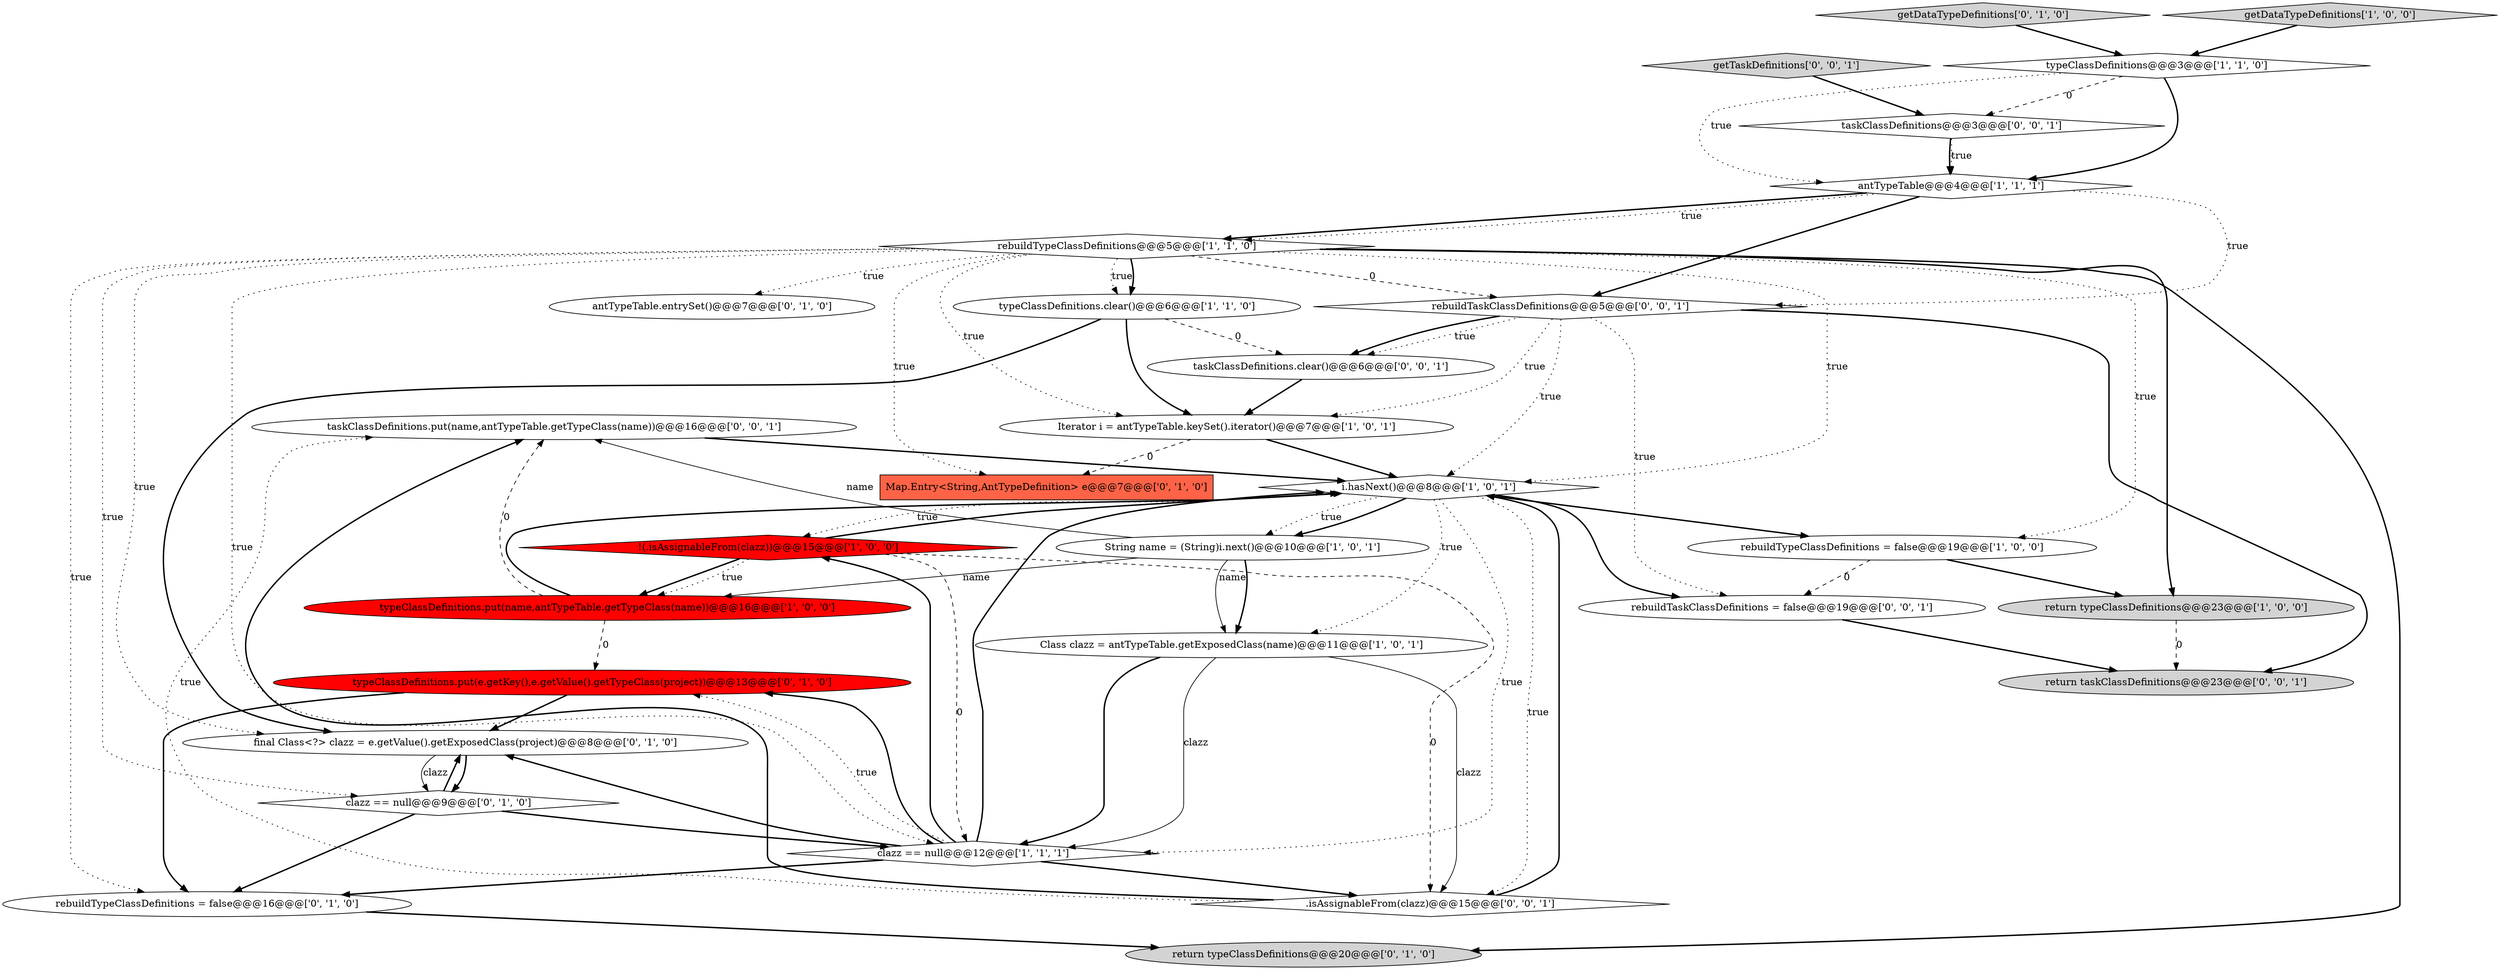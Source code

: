 digraph {
22 [style = filled, label = "taskClassDefinitions.put(name,antTypeTable.getTypeClass(name))@@@16@@@['0', '0', '1']", fillcolor = white, shape = ellipse image = "AAA0AAABBB3BBB"];
11 [style = filled, label = "return typeClassDefinitions@@@23@@@['1', '0', '0']", fillcolor = lightgray, shape = ellipse image = "AAA0AAABBB1BBB"];
23 [style = filled, label = "taskClassDefinitions@@@3@@@['0', '0', '1']", fillcolor = white, shape = diamond image = "AAA0AAABBB3BBB"];
25 [style = filled, label = "taskClassDefinitions.clear()@@@6@@@['0', '0', '1']", fillcolor = white, shape = ellipse image = "AAA0AAABBB3BBB"];
18 [style = filled, label = "final Class<?> clazz = e.getValue().getExposedClass(project)@@@8@@@['0', '1', '0']", fillcolor = white, shape = ellipse image = "AAA0AAABBB2BBB"];
14 [style = filled, label = "getDataTypeDefinitions['0', '1', '0']", fillcolor = lightgray, shape = diamond image = "AAA0AAABBB2BBB"];
7 [style = filled, label = "typeClassDefinitions.clear()@@@6@@@['1', '1', '0']", fillcolor = white, shape = ellipse image = "AAA0AAABBB1BBB"];
26 [style = filled, label = "rebuildTaskClassDefinitions = false@@@19@@@['0', '0', '1']", fillcolor = white, shape = ellipse image = "AAA0AAABBB3BBB"];
15 [style = filled, label = "antTypeTable.entrySet()@@@7@@@['0', '1', '0']", fillcolor = white, shape = ellipse image = "AAA0AAABBB2BBB"];
16 [style = filled, label = "typeClassDefinitions.put(e.getKey(),e.getValue().getTypeClass(project))@@@13@@@['0', '1', '0']", fillcolor = red, shape = ellipse image = "AAA1AAABBB2BBB"];
1 [style = filled, label = "!(.isAssignableFrom(clazz))@@@15@@@['1', '0', '0']", fillcolor = red, shape = diamond image = "AAA1AAABBB1BBB"];
17 [style = filled, label = "rebuildTypeClassDefinitions = false@@@16@@@['0', '1', '0']", fillcolor = white, shape = ellipse image = "AAA0AAABBB2BBB"];
0 [style = filled, label = "typeClassDefinitions@@@3@@@['1', '1', '0']", fillcolor = white, shape = diamond image = "AAA0AAABBB1BBB"];
29 [style = filled, label = ".isAssignableFrom(clazz)@@@15@@@['0', '0', '1']", fillcolor = white, shape = diamond image = "AAA0AAABBB3BBB"];
9 [style = filled, label = "antTypeTable@@@4@@@['1', '1', '1']", fillcolor = white, shape = diamond image = "AAA0AAABBB1BBB"];
24 [style = filled, label = "rebuildTaskClassDefinitions@@@5@@@['0', '0', '1']", fillcolor = white, shape = diamond image = "AAA0AAABBB3BBB"];
4 [style = filled, label = "String name = (String)i.next()@@@10@@@['1', '0', '1']", fillcolor = white, shape = ellipse image = "AAA0AAABBB1BBB"];
2 [style = filled, label = "rebuildTypeClassDefinitions@@@5@@@['1', '1', '0']", fillcolor = white, shape = diamond image = "AAA0AAABBB1BBB"];
12 [style = filled, label = "Class clazz = antTypeTable.getExposedClass(name)@@@11@@@['1', '0', '1']", fillcolor = white, shape = ellipse image = "AAA0AAABBB1BBB"];
28 [style = filled, label = "return taskClassDefinitions@@@23@@@['0', '0', '1']", fillcolor = lightgray, shape = ellipse image = "AAA0AAABBB3BBB"];
3 [style = filled, label = "typeClassDefinitions.put(name,antTypeTable.getTypeClass(name))@@@16@@@['1', '0', '0']", fillcolor = red, shape = ellipse image = "AAA1AAABBB1BBB"];
5 [style = filled, label = "clazz == null@@@12@@@['1', '1', '1']", fillcolor = white, shape = diamond image = "AAA0AAABBB1BBB"];
21 [style = filled, label = "Map.Entry<String,AntTypeDefinition> e@@@7@@@['0', '1', '0']", fillcolor = tomato, shape = box image = "AAA1AAABBB2BBB"];
19 [style = filled, label = "clazz == null@@@9@@@['0', '1', '0']", fillcolor = white, shape = diamond image = "AAA0AAABBB2BBB"];
13 [style = filled, label = "i.hasNext()@@@8@@@['1', '0', '1']", fillcolor = white, shape = diamond image = "AAA0AAABBB1BBB"];
27 [style = filled, label = "getTaskDefinitions['0', '0', '1']", fillcolor = lightgray, shape = diamond image = "AAA0AAABBB3BBB"];
8 [style = filled, label = "Iterator i = antTypeTable.keySet().iterator()@@@7@@@['1', '0', '1']", fillcolor = white, shape = ellipse image = "AAA0AAABBB1BBB"];
6 [style = filled, label = "getDataTypeDefinitions['1', '0', '0']", fillcolor = lightgray, shape = diamond image = "AAA0AAABBB1BBB"];
20 [style = filled, label = "return typeClassDefinitions@@@20@@@['0', '1', '0']", fillcolor = lightgray, shape = ellipse image = "AAA0AAABBB2BBB"];
10 [style = filled, label = "rebuildTypeClassDefinitions = false@@@19@@@['1', '0', '0']", fillcolor = white, shape = ellipse image = "AAA0AAABBB1BBB"];
13->10 [style = bold, label=""];
24->28 [style = bold, label=""];
5->29 [style = bold, label=""];
0->9 [style = bold, label=""];
2->20 [style = bold, label=""];
19->18 [style = bold, label=""];
16->18 [style = bold, label=""];
1->5 [style = dashed, label="0"];
12->5 [style = bold, label=""];
13->12 [style = dotted, label="true"];
24->25 [style = dotted, label="true"];
2->8 [style = dotted, label="true"];
9->2 [style = bold, label=""];
0->23 [style = dashed, label="0"];
2->17 [style = dotted, label="true"];
3->16 [style = dashed, label="0"];
1->29 [style = dashed, label="0"];
1->3 [style = bold, label=""];
2->15 [style = dotted, label="true"];
18->19 [style = bold, label=""];
13->5 [style = dotted, label="true"];
6->0 [style = bold, label=""];
2->21 [style = dotted, label="true"];
19->17 [style = bold, label=""];
5->18 [style = bold, label=""];
16->17 [style = bold, label=""];
8->21 [style = dashed, label="0"];
3->22 [style = dashed, label="0"];
7->8 [style = bold, label=""];
2->18 [style = dotted, label="true"];
5->17 [style = bold, label=""];
4->12 [style = solid, label="name"];
1->13 [style = bold, label=""];
23->9 [style = dotted, label="true"];
29->13 [style = bold, label=""];
1->3 [style = dotted, label="true"];
5->16 [style = bold, label=""];
19->5 [style = bold, label=""];
29->22 [style = dotted, label="true"];
13->1 [style = dotted, label="true"];
5->1 [style = bold, label=""];
11->28 [style = dashed, label="0"];
9->24 [style = dotted, label="true"];
10->26 [style = dashed, label="0"];
10->11 [style = bold, label=""];
4->22 [style = solid, label="name"];
14->0 [style = bold, label=""];
24->26 [style = dotted, label="true"];
13->26 [style = bold, label=""];
13->29 [style = dotted, label="true"];
2->7 [style = dotted, label="true"];
9->2 [style = dotted, label="true"];
5->13 [style = bold, label=""];
24->25 [style = bold, label=""];
4->3 [style = solid, label="name"];
5->16 [style = dotted, label="true"];
12->29 [style = solid, label="clazz"];
7->25 [style = dashed, label="0"];
3->13 [style = bold, label=""];
4->12 [style = bold, label=""];
7->18 [style = bold, label=""];
25->8 [style = bold, label=""];
27->23 [style = bold, label=""];
12->5 [style = solid, label="clazz"];
26->28 [style = bold, label=""];
24->8 [style = dotted, label="true"];
2->7 [style = bold, label=""];
29->22 [style = bold, label=""];
2->5 [style = dotted, label="true"];
22->13 [style = bold, label=""];
18->19 [style = solid, label="clazz"];
2->24 [style = dashed, label="0"];
23->9 [style = bold, label=""];
0->9 [style = dotted, label="true"];
2->11 [style = bold, label=""];
9->24 [style = bold, label=""];
2->13 [style = dotted, label="true"];
13->4 [style = dotted, label="true"];
8->13 [style = bold, label=""];
2->19 [style = dotted, label="true"];
2->10 [style = dotted, label="true"];
17->20 [style = bold, label=""];
13->4 [style = bold, label=""];
24->13 [style = dotted, label="true"];
}
